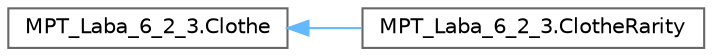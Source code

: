 digraph "Иерархия классов. Графический вид."
{
 // LATEX_PDF_SIZE
  bgcolor="transparent";
  edge [fontname=Helvetica,fontsize=10,labelfontname=Helvetica,labelfontsize=10];
  node [fontname=Helvetica,fontsize=10,shape=box,height=0.2,width=0.4];
  rankdir="LR";
  Node0 [id="Node000000",label="MPT_Laba_6_2_3.Clothe",height=0.2,width=0.4,color="grey40", fillcolor="white", style="filled",URL="$class_m_p_t___laba__6__2__3_1_1_clothe.html",tooltip="Класс одежды"];
  Node0 -> Node1 [id="edge4_Node000000_Node000001",dir="back",color="steelblue1",style="solid",tooltip=" "];
  Node1 [id="Node000001",label="MPT_Laba_6_2_3.ClotheRarity",height=0.2,width=0.4,color="grey40", fillcolor="white", style="filled",URL="$class_m_p_t___laba__6__2__3_1_1_clothe_rarity.html",tooltip="Вещь с наценкой за престиж"];
}
